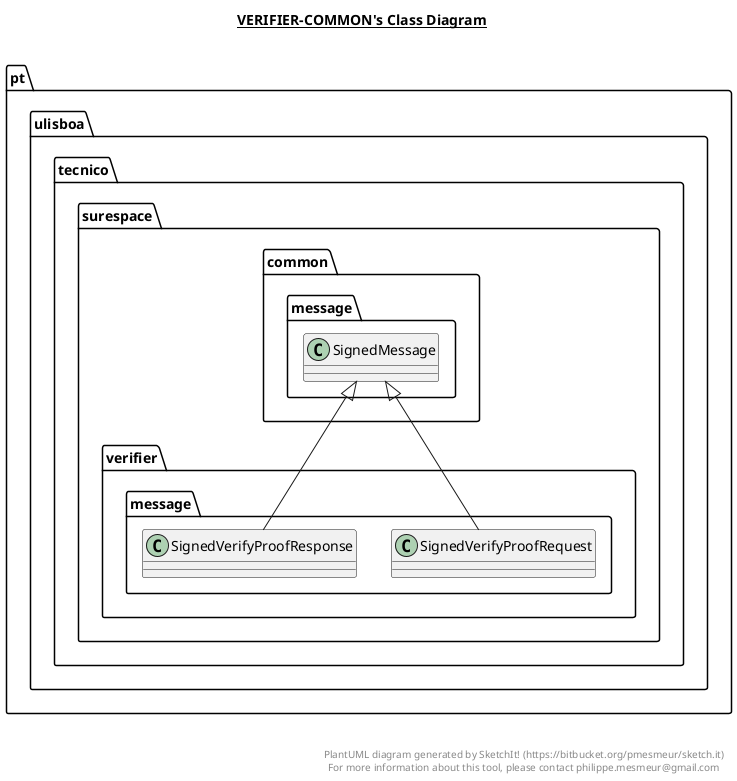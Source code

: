 @startuml

title __VERIFIER-COMMON's Class Diagram__\n

  namespace pt.ulisboa.tecnico.surespace.verifier.message {
    class pt.ulisboa.tecnico.surespace.verifier.message.SignedVerifyProofRequest {
    }
  }
  

  namespace pt.ulisboa.tecnico.surespace.verifier.message {
    class pt.ulisboa.tecnico.surespace.verifier.message.SignedVerifyProofResponse {
    }
  }
  

  pt.ulisboa.tecnico.surespace.verifier.message.SignedVerifyProofRequest -up-|> pt.ulisboa.tecnico.surespace.common.message.SignedMessage
  pt.ulisboa.tecnico.surespace.verifier.message.SignedVerifyProofResponse -up-|> pt.ulisboa.tecnico.surespace.common.message.SignedMessage


right footer


PlantUML diagram generated by SketchIt! (https://bitbucket.org/pmesmeur/sketch.it)
For more information about this tool, please contact philippe.mesmeur@gmail.com
endfooter

@enduml
